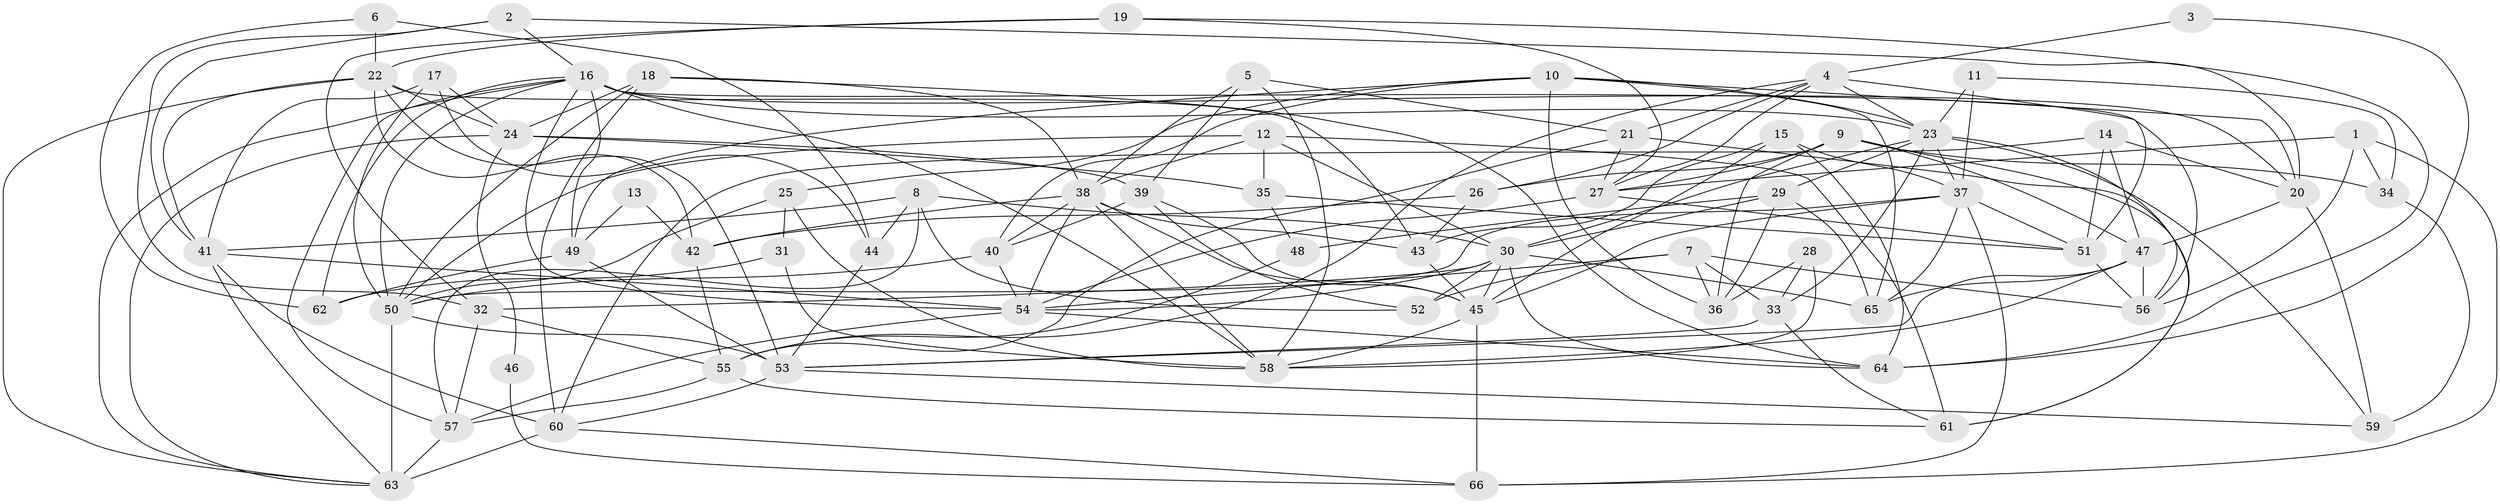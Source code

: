// original degree distribution, {5: 0.24427480916030533, 2: 0.11450381679389313, 4: 0.2824427480916031, 6: 0.06870229007633588, 3: 0.2595419847328244, 7: 0.022900763358778626, 9: 0.007633587786259542}
// Generated by graph-tools (version 1.1) at 2025/02/03/09/25 03:02:04]
// undirected, 66 vertices, 181 edges
graph export_dot {
graph [start="1"]
  node [color=gray90,style=filled];
  1;
  2;
  3;
  4;
  5;
  6;
  7;
  8;
  9;
  10;
  11;
  12;
  13;
  14;
  15;
  16;
  17;
  18;
  19;
  20;
  21;
  22;
  23;
  24;
  25;
  26;
  27;
  28;
  29;
  30;
  31;
  32;
  33;
  34;
  35;
  36;
  37;
  38;
  39;
  40;
  41;
  42;
  43;
  44;
  45;
  46;
  47;
  48;
  49;
  50;
  51;
  52;
  53;
  54;
  55;
  56;
  57;
  58;
  59;
  60;
  61;
  62;
  63;
  64;
  65;
  66;
  1 -- 27 [weight=1.0];
  1 -- 34 [weight=1.0];
  1 -- 56 [weight=1.0];
  1 -- 66 [weight=1.0];
  2 -- 16 [weight=1.0];
  2 -- 20 [weight=1.0];
  2 -- 32 [weight=1.0];
  2 -- 41 [weight=1.0];
  3 -- 4 [weight=1.0];
  3 -- 64 [weight=1.0];
  4 -- 21 [weight=1.0];
  4 -- 23 [weight=1.0];
  4 -- 26 [weight=1.0];
  4 -- 27 [weight=1.0];
  4 -- 51 [weight=2.0];
  4 -- 55 [weight=1.0];
  5 -- 21 [weight=1.0];
  5 -- 38 [weight=1.0];
  5 -- 39 [weight=1.0];
  5 -- 58 [weight=1.0];
  6 -- 22 [weight=1.0];
  6 -- 44 [weight=1.0];
  6 -- 62 [weight=1.0];
  7 -- 33 [weight=1.0];
  7 -- 36 [weight=1.0];
  7 -- 52 [weight=1.0];
  7 -- 54 [weight=2.0];
  7 -- 56 [weight=1.0];
  8 -- 30 [weight=1.0];
  8 -- 41 [weight=1.0];
  8 -- 44 [weight=1.0];
  8 -- 52 [weight=1.0];
  8 -- 57 [weight=1.0];
  9 -- 26 [weight=1.0];
  9 -- 27 [weight=1.0];
  9 -- 34 [weight=2.0];
  9 -- 36 [weight=1.0];
  9 -- 47 [weight=1.0];
  9 -- 61 [weight=1.0];
  10 -- 20 [weight=1.0];
  10 -- 23 [weight=1.0];
  10 -- 25 [weight=1.0];
  10 -- 36 [weight=1.0];
  10 -- 40 [weight=1.0];
  10 -- 49 [weight=1.0];
  10 -- 65 [weight=1.0];
  11 -- 23 [weight=1.0];
  11 -- 34 [weight=1.0];
  11 -- 37 [weight=1.0];
  12 -- 30 [weight=1.0];
  12 -- 35 [weight=1.0];
  12 -- 38 [weight=1.0];
  12 -- 50 [weight=1.0];
  12 -- 61 [weight=1.0];
  13 -- 42 [weight=1.0];
  13 -- 49 [weight=1.0];
  14 -- 20 [weight=1.0];
  14 -- 47 [weight=1.0];
  14 -- 51 [weight=1.0];
  14 -- 60 [weight=1.0];
  15 -- 37 [weight=1.0];
  15 -- 43 [weight=1.0];
  15 -- 45 [weight=1.0];
  15 -- 64 [weight=1.0];
  16 -- 20 [weight=1.0];
  16 -- 23 [weight=1.0];
  16 -- 49 [weight=1.0];
  16 -- 50 [weight=1.0];
  16 -- 54 [weight=1.0];
  16 -- 56 [weight=1.0];
  16 -- 57 [weight=1.0];
  16 -- 58 [weight=1.0];
  16 -- 62 [weight=1.0];
  16 -- 63 [weight=1.0];
  17 -- 24 [weight=1.0];
  17 -- 41 [weight=1.0];
  17 -- 44 [weight=1.0];
  17 -- 50 [weight=1.0];
  18 -- 24 [weight=1.0];
  18 -- 38 [weight=1.0];
  18 -- 50 [weight=1.0];
  18 -- 60 [weight=1.0];
  18 -- 64 [weight=1.0];
  19 -- 22 [weight=1.0];
  19 -- 27 [weight=1.0];
  19 -- 32 [weight=1.0];
  19 -- 64 [weight=1.0];
  20 -- 47 [weight=1.0];
  20 -- 59 [weight=1.0];
  21 -- 27 [weight=1.0];
  21 -- 55 [weight=1.0];
  21 -- 61 [weight=1.0];
  22 -- 24 [weight=1.0];
  22 -- 41 [weight=1.0];
  22 -- 42 [weight=1.0];
  22 -- 43 [weight=1.0];
  22 -- 53 [weight=1.0];
  22 -- 63 [weight=2.0];
  23 -- 29 [weight=1.0];
  23 -- 30 [weight=1.0];
  23 -- 33 [weight=1.0];
  23 -- 37 [weight=1.0];
  23 -- 56 [weight=1.0];
  23 -- 59 [weight=1.0];
  24 -- 35 [weight=1.0];
  24 -- 39 [weight=2.0];
  24 -- 46 [weight=1.0];
  24 -- 63 [weight=1.0];
  25 -- 31 [weight=1.0];
  25 -- 50 [weight=2.0];
  25 -- 58 [weight=1.0];
  26 -- 42 [weight=1.0];
  26 -- 43 [weight=1.0];
  27 -- 51 [weight=1.0];
  27 -- 54 [weight=1.0];
  28 -- 33 [weight=1.0];
  28 -- 36 [weight=1.0];
  28 -- 58 [weight=1.0];
  29 -- 30 [weight=1.0];
  29 -- 36 [weight=1.0];
  29 -- 48 [weight=1.0];
  29 -- 65 [weight=1.0];
  30 -- 32 [weight=1.0];
  30 -- 45 [weight=1.0];
  30 -- 52 [weight=1.0];
  30 -- 54 [weight=1.0];
  30 -- 64 [weight=1.0];
  30 -- 65 [weight=1.0];
  31 -- 58 [weight=1.0];
  31 -- 62 [weight=1.0];
  32 -- 55 [weight=1.0];
  32 -- 57 [weight=1.0];
  33 -- 53 [weight=1.0];
  33 -- 61 [weight=1.0];
  34 -- 59 [weight=1.0];
  35 -- 48 [weight=1.0];
  35 -- 51 [weight=1.0];
  37 -- 45 [weight=1.0];
  37 -- 50 [weight=1.0];
  37 -- 51 [weight=1.0];
  37 -- 65 [weight=1.0];
  37 -- 66 [weight=1.0];
  38 -- 40 [weight=2.0];
  38 -- 42 [weight=1.0];
  38 -- 43 [weight=1.0];
  38 -- 45 [weight=1.0];
  38 -- 54 [weight=1.0];
  38 -- 58 [weight=1.0];
  39 -- 40 [weight=1.0];
  39 -- 45 [weight=1.0];
  39 -- 52 [weight=1.0];
  40 -- 50 [weight=2.0];
  40 -- 54 [weight=1.0];
  41 -- 54 [weight=1.0];
  41 -- 60 [weight=2.0];
  41 -- 63 [weight=1.0];
  42 -- 55 [weight=1.0];
  43 -- 45 [weight=1.0];
  44 -- 53 [weight=1.0];
  45 -- 58 [weight=1.0];
  45 -- 66 [weight=1.0];
  46 -- 66 [weight=1.0];
  47 -- 53 [weight=1.0];
  47 -- 56 [weight=1.0];
  47 -- 58 [weight=1.0];
  47 -- 65 [weight=1.0];
  48 -- 55 [weight=1.0];
  49 -- 53 [weight=1.0];
  49 -- 62 [weight=1.0];
  50 -- 53 [weight=1.0];
  50 -- 63 [weight=2.0];
  51 -- 56 [weight=1.0];
  53 -- 59 [weight=1.0];
  53 -- 60 [weight=1.0];
  54 -- 57 [weight=1.0];
  54 -- 64 [weight=1.0];
  55 -- 57 [weight=1.0];
  55 -- 61 [weight=1.0];
  57 -- 63 [weight=1.0];
  60 -- 63 [weight=3.0];
  60 -- 66 [weight=1.0];
}

